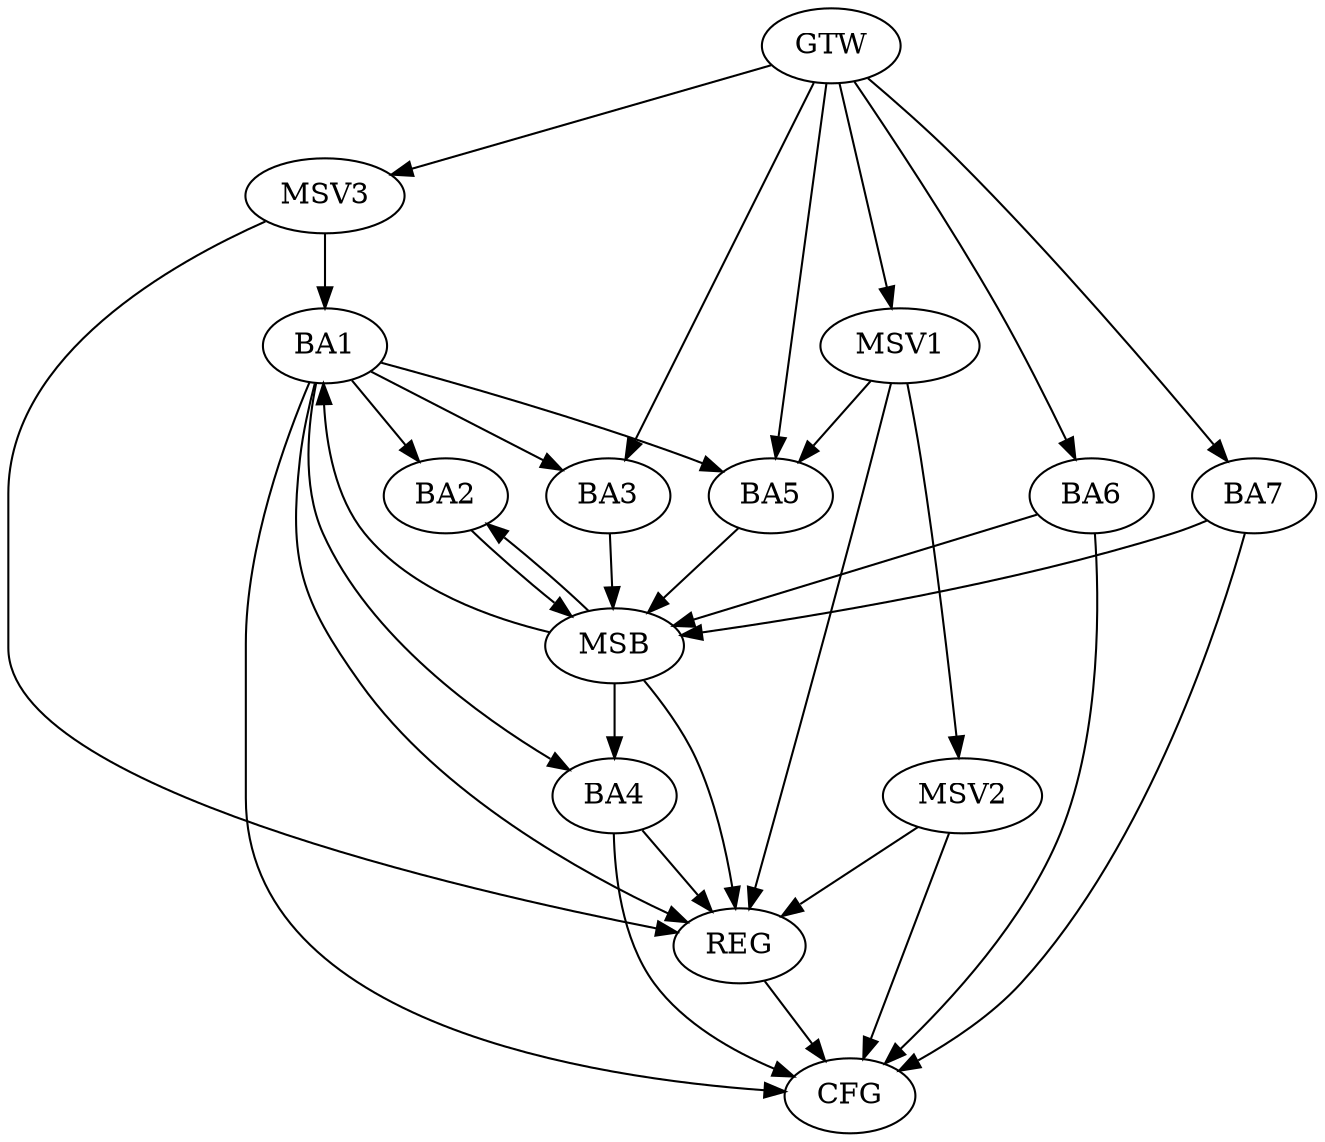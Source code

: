strict digraph G {
  BA1 [ label="BA1" ];
  BA2 [ label="BA2" ];
  BA3 [ label="BA3" ];
  BA4 [ label="BA4" ];
  BA5 [ label="BA5" ];
  BA6 [ label="BA6" ];
  BA7 [ label="BA7" ];
  GTW [ label="GTW" ];
  REG [ label="REG" ];
  MSB [ label="MSB" ];
  CFG [ label="CFG" ];
  MSV1 [ label="MSV1" ];
  MSV2 [ label="MSV2" ];
  MSV3 [ label="MSV3" ];
  BA1 -> BA2;
  GTW -> BA3;
  GTW -> BA5;
  GTW -> BA6;
  GTW -> BA7;
  BA1 -> REG;
  BA4 -> REG;
  BA2 -> MSB;
  MSB -> BA1;
  MSB -> REG;
  BA3 -> MSB;
  MSB -> BA2;
  BA5 -> MSB;
  MSB -> BA4;
  BA6 -> MSB;
  BA7 -> MSB;
  BA4 -> CFG;
  BA6 -> CFG;
  BA7 -> CFG;
  REG -> CFG;
  BA1 -> CFG;
  BA1 -> BA4;
  BA1 -> BA3;
  BA1 -> BA5;
  MSV1 -> BA5;
  GTW -> MSV1;
  MSV1 -> REG;
  MSV1 -> MSV2;
  MSV2 -> REG;
  MSV2 -> CFG;
  MSV3 -> BA1;
  GTW -> MSV3;
  MSV3 -> REG;
}
